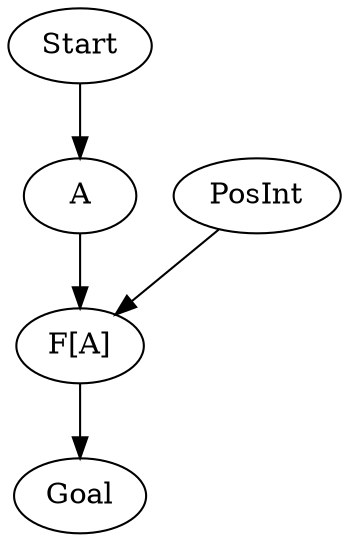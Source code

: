 digraph {
    Start[class="extremity"]
    Goal[class="extremity"]

    A[group="upper" class="start,disabled"]
    FA[label="F[A]" group="upper" class="goal,disabled"]
    empty[label="PosInt"]
    A -> FA[class="disabled"]
    empty -> FA[class="disabled"]

    Start -> A[class="start,disabled"]
    FA -> Goal[class="goal,disabled"]
}
